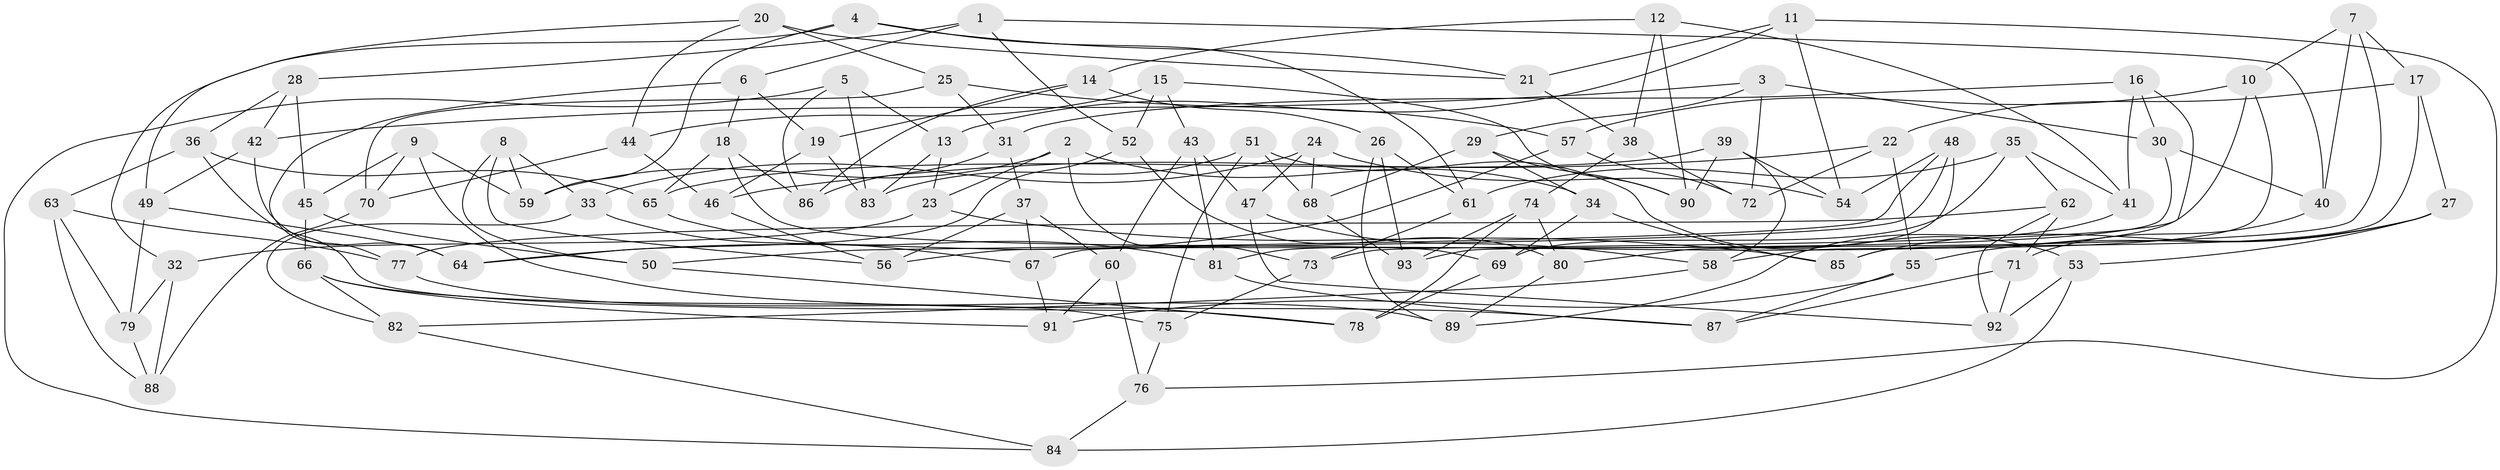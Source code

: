 // coarse degree distribution, {6: 0.5714285714285714, 5: 0.07142857142857142, 4: 0.32142857142857145, 3: 0.03571428571428571}
// Generated by graph-tools (version 1.1) at 2025/24/03/03/25 07:24:29]
// undirected, 93 vertices, 186 edges
graph export_dot {
graph [start="1"]
  node [color=gray90,style=filled];
  1;
  2;
  3;
  4;
  5;
  6;
  7;
  8;
  9;
  10;
  11;
  12;
  13;
  14;
  15;
  16;
  17;
  18;
  19;
  20;
  21;
  22;
  23;
  24;
  25;
  26;
  27;
  28;
  29;
  30;
  31;
  32;
  33;
  34;
  35;
  36;
  37;
  38;
  39;
  40;
  41;
  42;
  43;
  44;
  45;
  46;
  47;
  48;
  49;
  50;
  51;
  52;
  53;
  54;
  55;
  56;
  57;
  58;
  59;
  60;
  61;
  62;
  63;
  64;
  65;
  66;
  67;
  68;
  69;
  70;
  71;
  72;
  73;
  74;
  75;
  76;
  77;
  78;
  79;
  80;
  81;
  82;
  83;
  84;
  85;
  86;
  87;
  88;
  89;
  90;
  91;
  92;
  93;
  1 -- 6;
  1 -- 40;
  1 -- 28;
  1 -- 52;
  2 -- 59;
  2 -- 73;
  2 -- 23;
  2 -- 34;
  3 -- 42;
  3 -- 30;
  3 -- 72;
  3 -- 29;
  4 -- 61;
  4 -- 32;
  4 -- 59;
  4 -- 21;
  5 -- 84;
  5 -- 13;
  5 -- 86;
  5 -- 83;
  6 -- 77;
  6 -- 19;
  6 -- 18;
  7 -- 10;
  7 -- 17;
  7 -- 40;
  7 -- 93;
  8 -- 33;
  8 -- 50;
  8 -- 56;
  8 -- 59;
  9 -- 45;
  9 -- 59;
  9 -- 70;
  9 -- 87;
  10 -- 58;
  10 -- 57;
  10 -- 81;
  11 -- 13;
  11 -- 76;
  11 -- 54;
  11 -- 21;
  12 -- 90;
  12 -- 14;
  12 -- 41;
  12 -- 38;
  13 -- 83;
  13 -- 23;
  14 -- 26;
  14 -- 86;
  14 -- 19;
  15 -- 52;
  15 -- 44;
  15 -- 90;
  15 -- 43;
  16 -- 31;
  16 -- 73;
  16 -- 41;
  16 -- 30;
  17 -- 27;
  17 -- 85;
  17 -- 22;
  18 -- 86;
  18 -- 65;
  18 -- 69;
  19 -- 83;
  19 -- 46;
  20 -- 21;
  20 -- 44;
  20 -- 49;
  20 -- 25;
  21 -- 38;
  22 -- 46;
  22 -- 72;
  22 -- 55;
  23 -- 32;
  23 -- 85;
  24 -- 33;
  24 -- 68;
  24 -- 47;
  24 -- 54;
  25 -- 70;
  25 -- 31;
  25 -- 57;
  26 -- 93;
  26 -- 89;
  26 -- 61;
  27 -- 53;
  27 -- 85;
  27 -- 55;
  28 -- 42;
  28 -- 36;
  28 -- 45;
  29 -- 34;
  29 -- 68;
  29 -- 90;
  30 -- 40;
  30 -- 67;
  31 -- 37;
  31 -- 86;
  32 -- 79;
  32 -- 88;
  33 -- 82;
  33 -- 67;
  34 -- 85;
  34 -- 69;
  35 -- 41;
  35 -- 69;
  35 -- 61;
  35 -- 62;
  36 -- 78;
  36 -- 65;
  36 -- 63;
  37 -- 67;
  37 -- 56;
  37 -- 60;
  38 -- 74;
  38 -- 72;
  39 -- 54;
  39 -- 58;
  39 -- 65;
  39 -- 90;
  40 -- 71;
  41 -- 89;
  42 -- 64;
  42 -- 49;
  43 -- 47;
  43 -- 60;
  43 -- 81;
  44 -- 70;
  44 -- 46;
  45 -- 66;
  45 -- 50;
  46 -- 56;
  47 -- 92;
  47 -- 58;
  48 -- 56;
  48 -- 54;
  48 -- 80;
  48 -- 50;
  49 -- 64;
  49 -- 79;
  50 -- 78;
  51 -- 68;
  51 -- 53;
  51 -- 83;
  51 -- 75;
  52 -- 64;
  52 -- 80;
  53 -- 92;
  53 -- 84;
  55 -- 91;
  55 -- 87;
  57 -- 64;
  57 -- 72;
  58 -- 82;
  60 -- 76;
  60 -- 91;
  61 -- 73;
  62 -- 92;
  62 -- 71;
  62 -- 77;
  63 -- 79;
  63 -- 88;
  63 -- 77;
  65 -- 81;
  66 -- 75;
  66 -- 82;
  66 -- 91;
  67 -- 91;
  68 -- 93;
  69 -- 78;
  70 -- 88;
  71 -- 87;
  71 -- 92;
  73 -- 75;
  74 -- 80;
  74 -- 93;
  74 -- 78;
  75 -- 76;
  76 -- 84;
  77 -- 89;
  79 -- 88;
  80 -- 89;
  81 -- 87;
  82 -- 84;
}
